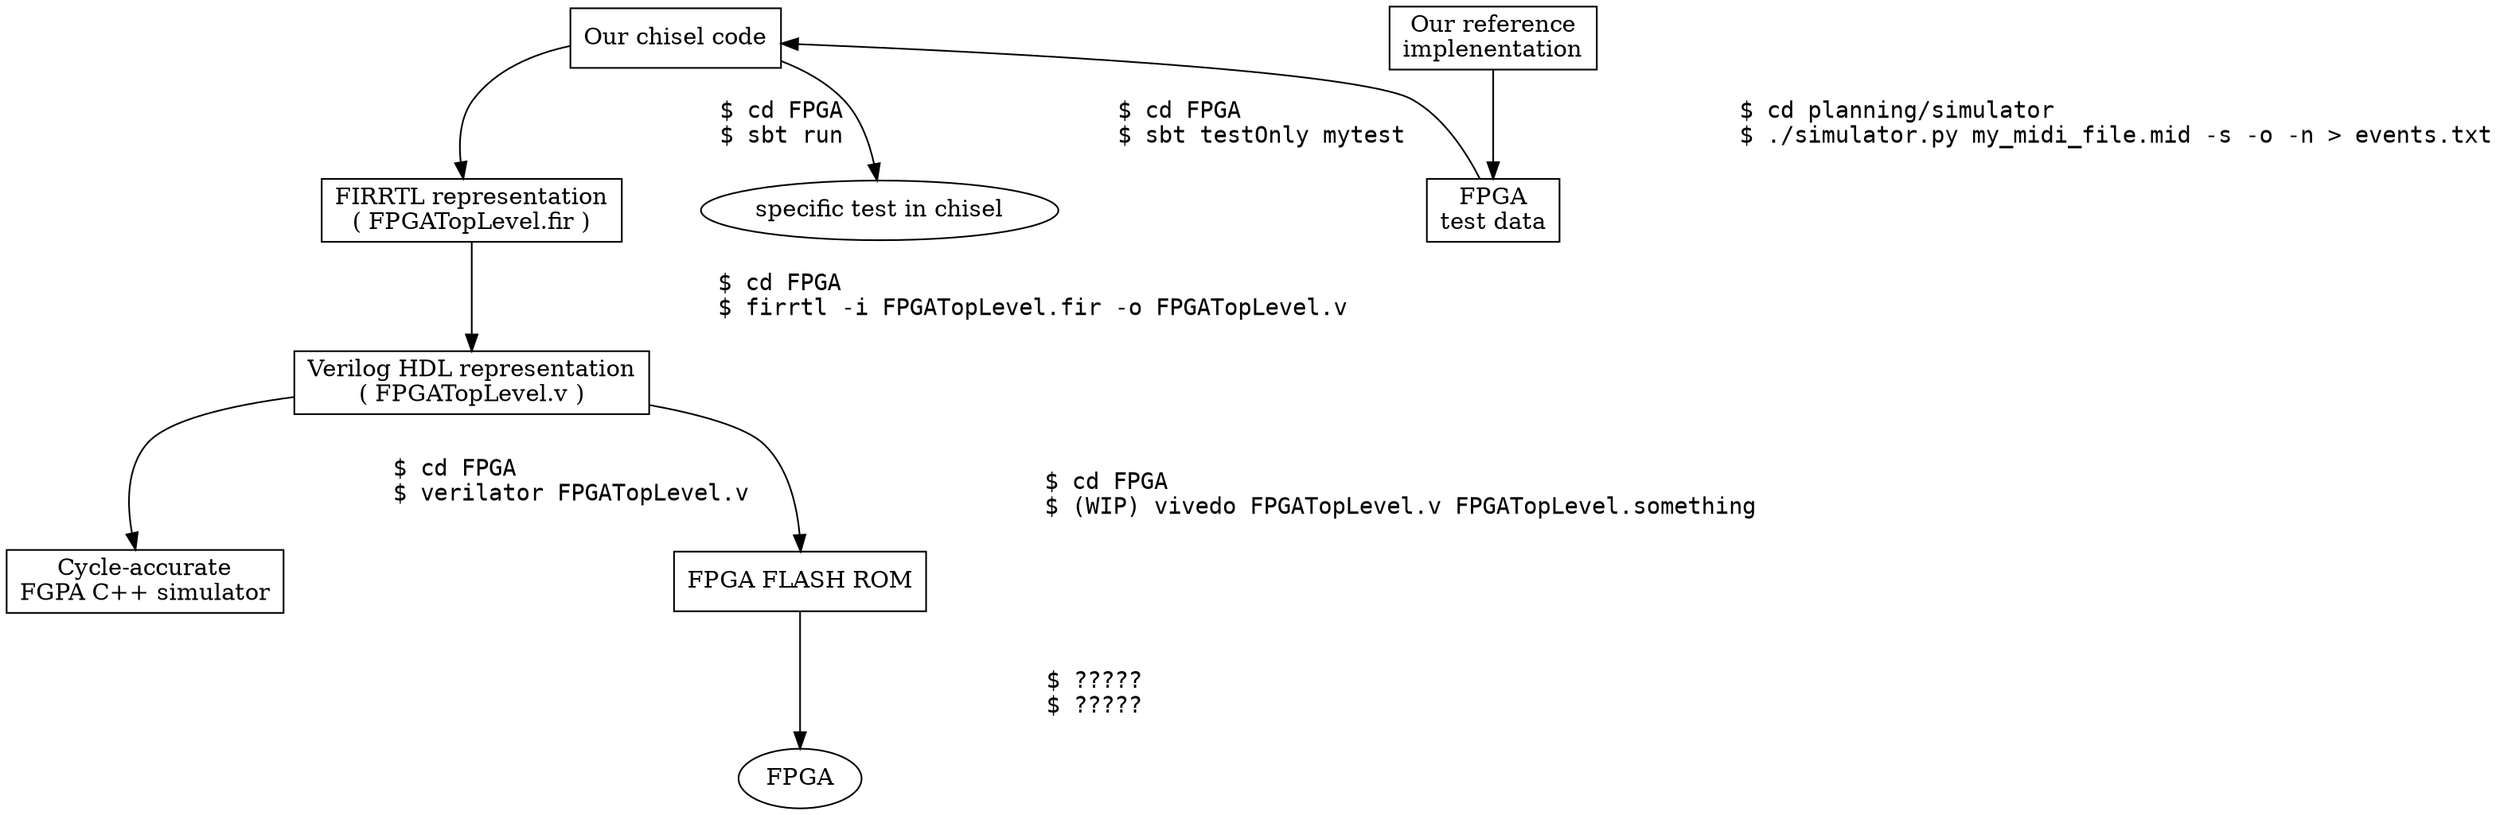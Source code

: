 digraph G {
	//rankdir=LR;
	labeljust=L;
	node [shape=box, style=filled, fillcolor=white]
	edge [fontname="monospace"]

	chisel    [label="Our chisel code"]
	reference [label="Our reference\nimplenentation"]
	FIRRTL    [label="FIRRTL representation\n( FPGATopLevel.fir )"]
	Verilog   [label="Verilog HDL representation\n( FPGATopLevel.v )"]
	simulator [label="Cycle-accurate\nFGPA C++ simulator"]
	FPGAROM   [label="FPGA FLASH ROM"]
	test_data [label="FPGA\ntest data"]

	node [shape=ellipse]
	FPGA
	test      [label="specific test in chisel"]

	test_data->chisel [constraint=false]

	reference -> test_data [label="\
		\ \ $ cd planning/simulator\l\
		\ \ $ ./simulator.py my_midi_file.mid -s -o -n > events.txt\l"]


	chisel -> FIRRTL  [label="\
		\ \ $ cd FPGA\l\
		\ \ $ sbt run\l"]
	chisel -> test  [label="\
		\ \ $ cd FPGA\l\
		\ \ $ sbt testOnly mytest\l"]

	FIRRTL -> Verilog [label="\
		\ \ $ cd FPGA\l\
		\ \ $ firrtl -i FPGATopLevel.fir -o FPGATopLevel.v\l"]
	Verilog -> simulator [label="\
		\ \ $ cd FPGA\l\
		\ \ $ verilator FPGATopLevel.v \l"]
	Verilog-> FPGAROM [label="
		\ \ $ cd FPGA\l\
		\ \ $ (WIP) vivedo FPGATopLevel.v FPGATopLevel.something\l"]
	FPGAROM-> FPGA    [label="
		\ \ $ ?????\l\
		\ \ $ ?????\l"]
}
